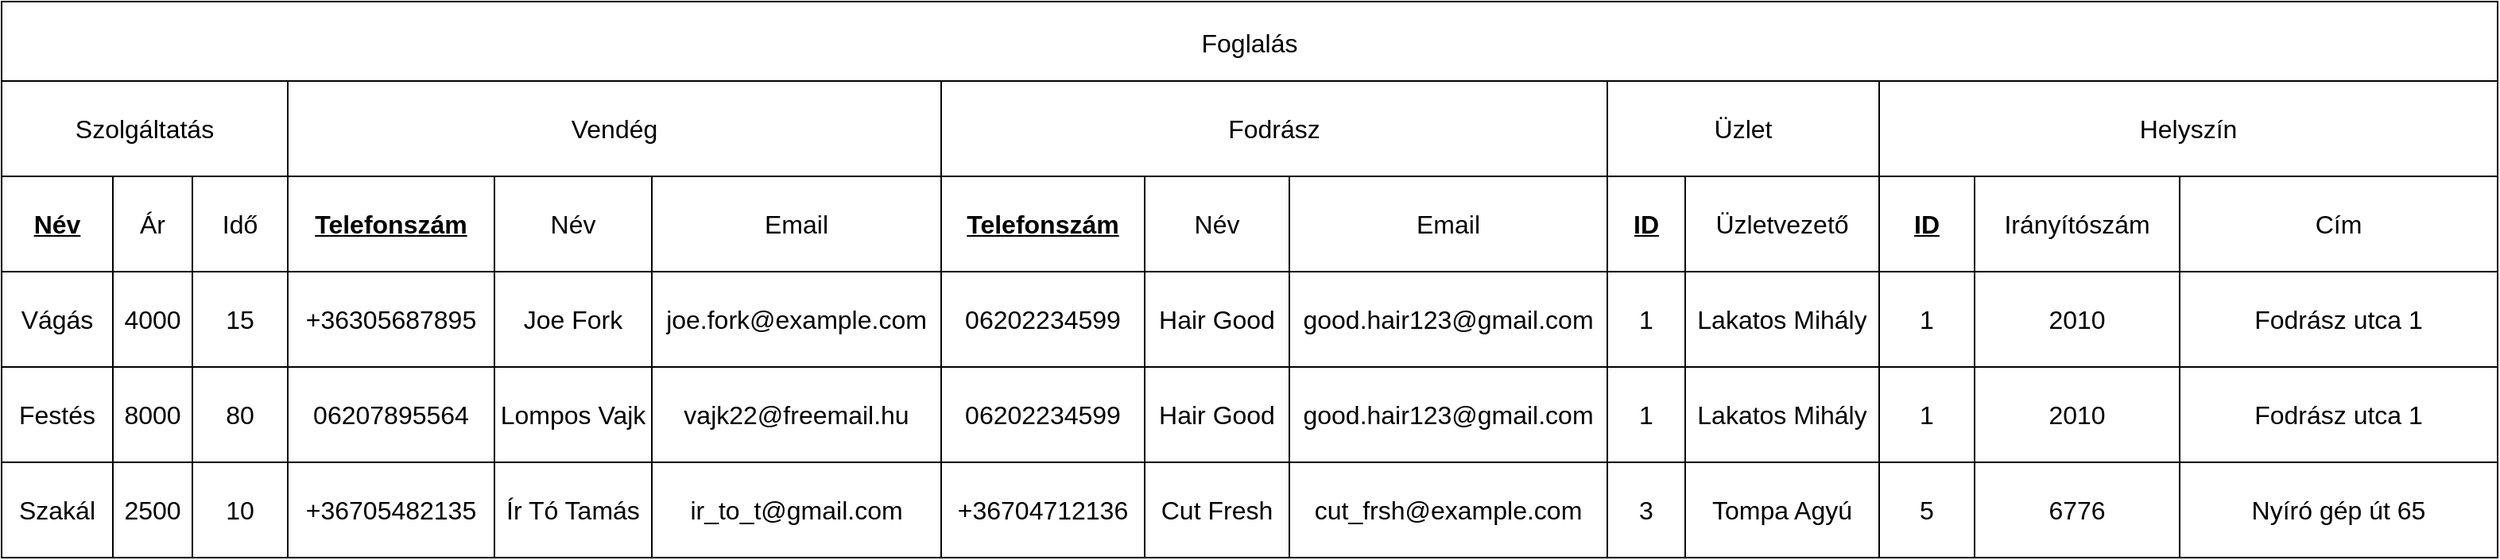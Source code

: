 <mxfile version="24.0.1" type="device">
  <diagram id="R2lEEEUBdFMjLlhIrx00" name="Page-1">
    <mxGraphModel dx="2206" dy="1200" grid="1" gridSize="10" guides="1" tooltips="1" connect="1" arrows="1" fold="1" page="1" pageScale="1" pageWidth="850" pageHeight="1100" math="0" shadow="0" extFonts="Permanent Marker^https://fonts.googleapis.com/css?family=Permanent+Marker">
      <root>
        <mxCell id="0" />
        <mxCell id="1" parent="0" />
        <mxCell id="c-BSJRJ2CvSHs3MUhEnB-15" value="Foglalás" style="shape=table;startSize=50;container=1;collapsible=0;childLayout=tableLayout;strokeColor=default;fontSize=16;" parent="1" vertex="1">
          <mxGeometry y="570" width="1570" height="350" as="geometry" />
        </mxCell>
        <mxCell id="c-BSJRJ2CvSHs3MUhEnB-16" value="" style="shape=tableRow;horizontal=0;startSize=0;swimlaneHead=0;swimlaneBody=0;strokeColor=inherit;top=0;left=0;bottom=0;right=0;collapsible=0;dropTarget=0;fillColor=none;points=[[0,0.5],[1,0.5]];portConstraint=eastwest;fontSize=16;" parent="c-BSJRJ2CvSHs3MUhEnB-15" vertex="1">
          <mxGeometry y="50" width="1570" height="60" as="geometry" />
        </mxCell>
        <mxCell id="c-BSJRJ2CvSHs3MUhEnB-17" value="Szolgáltatás" style="shape=partialRectangle;html=1;whiteSpace=wrap;connectable=0;strokeColor=inherit;overflow=hidden;fillColor=none;top=0;left=0;bottom=0;right=0;pointerEvents=1;fontSize=16;rowspan=1;colspan=3;" parent="c-BSJRJ2CvSHs3MUhEnB-16" vertex="1">
          <mxGeometry width="180" height="60" as="geometry">
            <mxRectangle width="70" height="60" as="alternateBounds" />
          </mxGeometry>
        </mxCell>
        <mxCell id="c-BSJRJ2CvSHs3MUhEnB-37" style="shape=partialRectangle;html=1;whiteSpace=wrap;connectable=0;strokeColor=inherit;overflow=hidden;fillColor=none;top=0;left=0;bottom=0;right=0;pointerEvents=1;fontSize=16;" parent="c-BSJRJ2CvSHs3MUhEnB-16" vertex="1" visible="0">
          <mxGeometry x="70" width="50" height="60" as="geometry">
            <mxRectangle width="50" height="60" as="alternateBounds" />
          </mxGeometry>
        </mxCell>
        <mxCell id="c-BSJRJ2CvSHs3MUhEnB-34" style="shape=partialRectangle;html=1;whiteSpace=wrap;connectable=0;strokeColor=inherit;overflow=hidden;fillColor=none;top=0;left=0;bottom=0;right=0;pointerEvents=1;fontSize=16;" parent="c-BSJRJ2CvSHs3MUhEnB-16" vertex="1" visible="0">
          <mxGeometry x="120" width="60" height="60" as="geometry">
            <mxRectangle width="60" height="60" as="alternateBounds" />
          </mxGeometry>
        </mxCell>
        <mxCell id="c-BSJRJ2CvSHs3MUhEnB-18" value="Vendég" style="shape=partialRectangle;html=1;whiteSpace=wrap;connectable=0;strokeColor=inherit;overflow=hidden;fillColor=none;top=0;left=0;bottom=0;right=0;pointerEvents=1;fontSize=16;rowspan=1;colspan=3;" parent="c-BSJRJ2CvSHs3MUhEnB-16" vertex="1">
          <mxGeometry x="180" width="411" height="60" as="geometry">
            <mxRectangle width="130" height="60" as="alternateBounds" />
          </mxGeometry>
        </mxCell>
        <mxCell id="c-BSJRJ2CvSHs3MUhEnB-43" style="shape=partialRectangle;html=1;whiteSpace=wrap;connectable=0;strokeColor=inherit;overflow=hidden;fillColor=none;top=0;left=0;bottom=0;right=0;pointerEvents=1;fontSize=16;" parent="c-BSJRJ2CvSHs3MUhEnB-16" vertex="1" visible="0">
          <mxGeometry x="310" width="99" height="60" as="geometry">
            <mxRectangle width="99" height="60" as="alternateBounds" />
          </mxGeometry>
        </mxCell>
        <mxCell id="c-BSJRJ2CvSHs3MUhEnB-40" style="shape=partialRectangle;html=1;whiteSpace=wrap;connectable=0;strokeColor=inherit;overflow=hidden;fillColor=none;top=0;left=0;bottom=0;right=0;pointerEvents=1;fontSize=16;" parent="c-BSJRJ2CvSHs3MUhEnB-16" vertex="1" visible="0">
          <mxGeometry x="409" width="182" height="60" as="geometry">
            <mxRectangle width="182" height="60" as="alternateBounds" />
          </mxGeometry>
        </mxCell>
        <mxCell id="c-BSJRJ2CvSHs3MUhEnB-19" value="Fodrász" style="shape=partialRectangle;html=1;whiteSpace=wrap;connectable=0;strokeColor=inherit;overflow=hidden;fillColor=none;top=0;left=0;bottom=0;right=0;pointerEvents=1;fontSize=16;rowspan=1;colspan=3;" parent="c-BSJRJ2CvSHs3MUhEnB-16" vertex="1">
          <mxGeometry x="591" width="419" height="60" as="geometry">
            <mxRectangle width="128" height="60" as="alternateBounds" />
          </mxGeometry>
        </mxCell>
        <mxCell id="c-BSJRJ2CvSHs3MUhEnB-63" style="shape=partialRectangle;html=1;whiteSpace=wrap;connectable=0;strokeColor=inherit;overflow=hidden;fillColor=none;top=0;left=0;bottom=0;right=0;pointerEvents=1;fontSize=16;" parent="c-BSJRJ2CvSHs3MUhEnB-16" vertex="1" visible="0">
          <mxGeometry x="719" width="91" height="60" as="geometry">
            <mxRectangle width="91" height="60" as="alternateBounds" />
          </mxGeometry>
        </mxCell>
        <mxCell id="c-BSJRJ2CvSHs3MUhEnB-60" style="shape=partialRectangle;html=1;whiteSpace=wrap;connectable=0;strokeColor=inherit;overflow=hidden;fillColor=none;top=0;left=0;bottom=0;right=0;pointerEvents=1;fontSize=16;" parent="c-BSJRJ2CvSHs3MUhEnB-16" vertex="1" visible="0">
          <mxGeometry x="810" width="200" height="60" as="geometry">
            <mxRectangle width="200" height="60" as="alternateBounds" />
          </mxGeometry>
        </mxCell>
        <mxCell id="c-BSJRJ2CvSHs3MUhEnB-28" value="Üzlet" style="shape=partialRectangle;html=1;whiteSpace=wrap;connectable=0;strokeColor=inherit;overflow=hidden;fillColor=none;top=0;left=0;bottom=0;right=0;pointerEvents=1;fontSize=16;rowspan=1;colspan=2;" parent="c-BSJRJ2CvSHs3MUhEnB-16" vertex="1">
          <mxGeometry x="1010" width="171" height="60" as="geometry">
            <mxRectangle width="49" height="60" as="alternateBounds" />
          </mxGeometry>
        </mxCell>
        <mxCell id="c-BSJRJ2CvSHs3MUhEnB-72" style="shape=partialRectangle;html=1;whiteSpace=wrap;connectable=0;strokeColor=inherit;overflow=hidden;fillColor=none;top=0;left=0;bottom=0;right=0;pointerEvents=1;fontSize=16;" parent="c-BSJRJ2CvSHs3MUhEnB-16" vertex="1" visible="0">
          <mxGeometry x="1059" width="122" height="60" as="geometry">
            <mxRectangle width="122" height="60" as="alternateBounds" />
          </mxGeometry>
        </mxCell>
        <mxCell id="c-BSJRJ2CvSHs3MUhEnB-69" value="Helyszín&#x9;" style="shape=partialRectangle;html=1;whiteSpace=wrap;connectable=0;strokeColor=inherit;overflow=hidden;fillColor=none;top=0;left=0;bottom=0;right=0;pointerEvents=1;fontSize=16;rowspan=1;colspan=3;" parent="c-BSJRJ2CvSHs3MUhEnB-16" vertex="1">
          <mxGeometry x="1181" width="389" height="60" as="geometry">
            <mxRectangle width="60" height="60" as="alternateBounds" />
          </mxGeometry>
        </mxCell>
        <mxCell id="c-BSJRJ2CvSHs3MUhEnB-31" value="" style="shape=partialRectangle;html=1;whiteSpace=wrap;connectable=0;strokeColor=inherit;overflow=hidden;fillColor=none;top=0;left=0;bottom=0;right=0;pointerEvents=1;fontSize=16;" parent="c-BSJRJ2CvSHs3MUhEnB-16" vertex="1" visible="0">
          <mxGeometry x="1241" width="129" height="60" as="geometry">
            <mxRectangle width="129" height="60" as="alternateBounds" />
          </mxGeometry>
        </mxCell>
        <mxCell id="c-BSJRJ2CvSHs3MUhEnB-75" style="shape=partialRectangle;html=1;whiteSpace=wrap;connectable=0;strokeColor=inherit;overflow=hidden;fillColor=none;top=0;left=0;bottom=0;right=0;pointerEvents=1;fontSize=16;" parent="c-BSJRJ2CvSHs3MUhEnB-16" vertex="1" visible="0">
          <mxGeometry x="1370" width="200" height="60" as="geometry">
            <mxRectangle width="200" height="60" as="alternateBounds" />
          </mxGeometry>
        </mxCell>
        <mxCell id="c-BSJRJ2CvSHs3MUhEnB-20" value="" style="shape=tableRow;horizontal=0;startSize=0;swimlaneHead=0;swimlaneBody=0;strokeColor=inherit;top=0;left=0;bottom=0;right=0;collapsible=0;dropTarget=0;fillColor=none;points=[[0,0.5],[1,0.5]];portConstraint=eastwest;fontSize=16;" parent="c-BSJRJ2CvSHs3MUhEnB-15" vertex="1">
          <mxGeometry y="110" width="1570" height="60" as="geometry" />
        </mxCell>
        <mxCell id="c-BSJRJ2CvSHs3MUhEnB-21" value="&lt;u style=&quot;border-color: var(--border-color);&quot;&gt;&lt;b style=&quot;border-color: var(--border-color);&quot;&gt;Név&lt;/b&gt;&lt;/u&gt;" style="shape=partialRectangle;html=1;whiteSpace=wrap;connectable=0;strokeColor=inherit;overflow=hidden;fillColor=none;top=0;left=0;bottom=0;right=0;pointerEvents=1;fontSize=16;" parent="c-BSJRJ2CvSHs3MUhEnB-20" vertex="1">
          <mxGeometry width="70" height="60" as="geometry">
            <mxRectangle width="70" height="60" as="alternateBounds" />
          </mxGeometry>
        </mxCell>
        <mxCell id="c-BSJRJ2CvSHs3MUhEnB-38" value="Ár" style="shape=partialRectangle;html=1;whiteSpace=wrap;connectable=0;strokeColor=inherit;overflow=hidden;fillColor=none;top=0;left=0;bottom=0;right=0;pointerEvents=1;fontSize=16;" parent="c-BSJRJ2CvSHs3MUhEnB-20" vertex="1">
          <mxGeometry x="70" width="50" height="60" as="geometry">
            <mxRectangle width="50" height="60" as="alternateBounds" />
          </mxGeometry>
        </mxCell>
        <mxCell id="c-BSJRJ2CvSHs3MUhEnB-35" value="Idő" style="shape=partialRectangle;html=1;whiteSpace=wrap;connectable=0;strokeColor=inherit;overflow=hidden;fillColor=none;top=0;left=0;bottom=0;right=0;pointerEvents=1;fontSize=16;" parent="c-BSJRJ2CvSHs3MUhEnB-20" vertex="1">
          <mxGeometry x="120" width="60" height="60" as="geometry">
            <mxRectangle width="60" height="60" as="alternateBounds" />
          </mxGeometry>
        </mxCell>
        <mxCell id="c-BSJRJ2CvSHs3MUhEnB-22" value="&lt;b&gt;&lt;u&gt;Telefonszám&lt;/u&gt;&lt;/b&gt;" style="shape=partialRectangle;html=1;whiteSpace=wrap;connectable=0;strokeColor=inherit;overflow=hidden;fillColor=none;top=0;left=0;bottom=0;right=0;pointerEvents=1;fontSize=16;" parent="c-BSJRJ2CvSHs3MUhEnB-20" vertex="1">
          <mxGeometry x="180" width="130" height="60" as="geometry">
            <mxRectangle width="130" height="60" as="alternateBounds" />
          </mxGeometry>
        </mxCell>
        <mxCell id="c-BSJRJ2CvSHs3MUhEnB-44" value="Név" style="shape=partialRectangle;html=1;whiteSpace=wrap;connectable=0;strokeColor=inherit;overflow=hidden;fillColor=none;top=0;left=0;bottom=0;right=0;pointerEvents=1;fontSize=16;" parent="c-BSJRJ2CvSHs3MUhEnB-20" vertex="1">
          <mxGeometry x="310" width="99" height="60" as="geometry">
            <mxRectangle width="99" height="60" as="alternateBounds" />
          </mxGeometry>
        </mxCell>
        <mxCell id="c-BSJRJ2CvSHs3MUhEnB-41" value="Email" style="shape=partialRectangle;html=1;whiteSpace=wrap;connectable=0;strokeColor=inherit;overflow=hidden;fillColor=none;top=0;left=0;bottom=0;right=0;pointerEvents=1;fontSize=16;" parent="c-BSJRJ2CvSHs3MUhEnB-20" vertex="1">
          <mxGeometry x="409" width="182" height="60" as="geometry">
            <mxRectangle width="182" height="60" as="alternateBounds" />
          </mxGeometry>
        </mxCell>
        <mxCell id="c-BSJRJ2CvSHs3MUhEnB-23" value="&lt;b&gt;&lt;u&gt;Telefonszám&lt;/u&gt;&lt;/b&gt;" style="shape=partialRectangle;html=1;whiteSpace=wrap;connectable=0;strokeColor=inherit;overflow=hidden;fillColor=none;top=0;left=0;bottom=0;right=0;pointerEvents=1;fontSize=16;" parent="c-BSJRJ2CvSHs3MUhEnB-20" vertex="1">
          <mxGeometry x="591" width="128" height="60" as="geometry">
            <mxRectangle width="128" height="60" as="alternateBounds" />
          </mxGeometry>
        </mxCell>
        <mxCell id="c-BSJRJ2CvSHs3MUhEnB-64" value="Név" style="shape=partialRectangle;html=1;whiteSpace=wrap;connectable=0;strokeColor=inherit;overflow=hidden;fillColor=none;top=0;left=0;bottom=0;right=0;pointerEvents=1;fontSize=16;" parent="c-BSJRJ2CvSHs3MUhEnB-20" vertex="1">
          <mxGeometry x="719" width="91" height="60" as="geometry">
            <mxRectangle width="91" height="60" as="alternateBounds" />
          </mxGeometry>
        </mxCell>
        <mxCell id="c-BSJRJ2CvSHs3MUhEnB-61" value="Email" style="shape=partialRectangle;html=1;whiteSpace=wrap;connectable=0;strokeColor=inherit;overflow=hidden;fillColor=none;top=0;left=0;bottom=0;right=0;pointerEvents=1;fontSize=16;" parent="c-BSJRJ2CvSHs3MUhEnB-20" vertex="1">
          <mxGeometry x="810" width="200" height="60" as="geometry">
            <mxRectangle width="200" height="60" as="alternateBounds" />
          </mxGeometry>
        </mxCell>
        <mxCell id="c-BSJRJ2CvSHs3MUhEnB-29" value="&lt;b&gt;&lt;u&gt;ID&lt;/u&gt;&lt;/b&gt;" style="shape=partialRectangle;html=1;whiteSpace=wrap;connectable=0;strokeColor=inherit;overflow=hidden;fillColor=none;top=0;left=0;bottom=0;right=0;pointerEvents=1;fontSize=16;" parent="c-BSJRJ2CvSHs3MUhEnB-20" vertex="1">
          <mxGeometry x="1010" width="49" height="60" as="geometry">
            <mxRectangle width="49" height="60" as="alternateBounds" />
          </mxGeometry>
        </mxCell>
        <mxCell id="c-BSJRJ2CvSHs3MUhEnB-73" value="Üzletvezető" style="shape=partialRectangle;html=1;whiteSpace=wrap;connectable=0;strokeColor=inherit;overflow=hidden;fillColor=none;top=0;left=0;bottom=0;right=0;pointerEvents=1;fontSize=16;" parent="c-BSJRJ2CvSHs3MUhEnB-20" vertex="1">
          <mxGeometry x="1059" width="122" height="60" as="geometry">
            <mxRectangle width="122" height="60" as="alternateBounds" />
          </mxGeometry>
        </mxCell>
        <mxCell id="c-BSJRJ2CvSHs3MUhEnB-70" value="&lt;b&gt;&lt;u&gt;ID&lt;/u&gt;&lt;/b&gt;" style="shape=partialRectangle;html=1;whiteSpace=wrap;connectable=0;strokeColor=inherit;overflow=hidden;fillColor=none;top=0;left=0;bottom=0;right=0;pointerEvents=1;fontSize=16;" parent="c-BSJRJ2CvSHs3MUhEnB-20" vertex="1">
          <mxGeometry x="1181" width="60" height="60" as="geometry">
            <mxRectangle width="60" height="60" as="alternateBounds" />
          </mxGeometry>
        </mxCell>
        <mxCell id="c-BSJRJ2CvSHs3MUhEnB-32" value="Irányítószám" style="shape=partialRectangle;html=1;whiteSpace=wrap;connectable=0;strokeColor=inherit;overflow=hidden;fillColor=none;top=0;left=0;bottom=0;right=0;pointerEvents=1;fontSize=16;" parent="c-BSJRJ2CvSHs3MUhEnB-20" vertex="1">
          <mxGeometry x="1241" width="129" height="60" as="geometry">
            <mxRectangle width="129" height="60" as="alternateBounds" />
          </mxGeometry>
        </mxCell>
        <mxCell id="c-BSJRJ2CvSHs3MUhEnB-76" value="Cím" style="shape=partialRectangle;html=1;whiteSpace=wrap;connectable=0;strokeColor=inherit;overflow=hidden;fillColor=none;top=0;left=0;bottom=0;right=0;pointerEvents=1;fontSize=16;" parent="c-BSJRJ2CvSHs3MUhEnB-20" vertex="1">
          <mxGeometry x="1370" width="200" height="60" as="geometry">
            <mxRectangle width="200" height="60" as="alternateBounds" />
          </mxGeometry>
        </mxCell>
        <mxCell id="c-BSJRJ2CvSHs3MUhEnB-24" value="" style="shape=tableRow;horizontal=0;startSize=0;swimlaneHead=0;swimlaneBody=0;strokeColor=inherit;top=0;left=0;bottom=0;right=0;collapsible=0;dropTarget=0;fillColor=none;points=[[0,0.5],[1,0.5]];portConstraint=eastwest;fontSize=16;" parent="c-BSJRJ2CvSHs3MUhEnB-15" vertex="1">
          <mxGeometry y="170" width="1570" height="60" as="geometry" />
        </mxCell>
        <mxCell id="c-BSJRJ2CvSHs3MUhEnB-25" value="Vágás" style="shape=partialRectangle;html=1;whiteSpace=wrap;connectable=1;strokeColor=inherit;overflow=hidden;fillColor=none;top=0;left=0;bottom=0;right=0;pointerEvents=1;fontSize=16;movable=1;resizable=1;rotatable=1;deletable=1;editable=1;locked=0;" parent="c-BSJRJ2CvSHs3MUhEnB-24" vertex="1">
          <mxGeometry width="70" height="60" as="geometry">
            <mxRectangle width="70" height="60" as="alternateBounds" />
          </mxGeometry>
        </mxCell>
        <mxCell id="c-BSJRJ2CvSHs3MUhEnB-39" value="4000" style="shape=partialRectangle;html=1;whiteSpace=wrap;connectable=1;strokeColor=inherit;overflow=hidden;fillColor=none;top=0;left=0;bottom=0;right=0;pointerEvents=1;fontSize=16;movable=1;resizable=1;rotatable=1;deletable=1;editable=1;locked=0;" parent="c-BSJRJ2CvSHs3MUhEnB-24" vertex="1">
          <mxGeometry x="70" width="50" height="60" as="geometry">
            <mxRectangle width="50" height="60" as="alternateBounds" />
          </mxGeometry>
        </mxCell>
        <mxCell id="c-BSJRJ2CvSHs3MUhEnB-36" value="15" style="shape=partialRectangle;html=1;whiteSpace=wrap;connectable=1;strokeColor=inherit;overflow=hidden;fillColor=none;top=0;left=0;bottom=0;right=0;pointerEvents=1;fontSize=16;movable=1;resizable=1;rotatable=1;deletable=1;editable=1;locked=0;" parent="c-BSJRJ2CvSHs3MUhEnB-24" vertex="1">
          <mxGeometry x="120" width="60" height="60" as="geometry">
            <mxRectangle width="60" height="60" as="alternateBounds" />
          </mxGeometry>
        </mxCell>
        <mxCell id="c-BSJRJ2CvSHs3MUhEnB-26" value="+36305687895" style="shape=partialRectangle;html=1;whiteSpace=wrap;connectable=1;strokeColor=inherit;overflow=hidden;fillColor=none;top=0;left=0;bottom=0;right=0;pointerEvents=1;fontSize=16;movable=1;resizable=1;rotatable=1;deletable=1;editable=1;locked=0;" parent="c-BSJRJ2CvSHs3MUhEnB-24" vertex="1">
          <mxGeometry x="180" width="130" height="60" as="geometry">
            <mxRectangle width="130" height="60" as="alternateBounds" />
          </mxGeometry>
        </mxCell>
        <mxCell id="c-BSJRJ2CvSHs3MUhEnB-45" value="Joe Fork" style="shape=partialRectangle;html=1;whiteSpace=wrap;connectable=1;strokeColor=inherit;overflow=hidden;fillColor=none;top=0;left=0;bottom=0;right=0;pointerEvents=1;fontSize=16;movable=1;resizable=1;rotatable=1;deletable=1;editable=1;locked=0;" parent="c-BSJRJ2CvSHs3MUhEnB-24" vertex="1">
          <mxGeometry x="310" width="99" height="60" as="geometry">
            <mxRectangle width="99" height="60" as="alternateBounds" />
          </mxGeometry>
        </mxCell>
        <mxCell id="c-BSJRJ2CvSHs3MUhEnB-42" value="joe.fork@example.com" style="shape=partialRectangle;html=1;whiteSpace=wrap;connectable=1;strokeColor=inherit;overflow=hidden;fillColor=none;top=0;left=0;bottom=0;right=0;pointerEvents=1;fontSize=16;movable=1;resizable=1;rotatable=1;deletable=1;editable=1;locked=0;" parent="c-BSJRJ2CvSHs3MUhEnB-24" vertex="1">
          <mxGeometry x="409" width="182" height="60" as="geometry">
            <mxRectangle width="182" height="60" as="alternateBounds" />
          </mxGeometry>
        </mxCell>
        <mxCell id="c-BSJRJ2CvSHs3MUhEnB-27" value="06202234599" style="shape=partialRectangle;html=1;whiteSpace=wrap;connectable=1;strokeColor=inherit;overflow=hidden;fillColor=none;top=0;left=0;bottom=0;right=0;pointerEvents=1;fontSize=16;movable=1;resizable=1;rotatable=1;deletable=1;editable=1;locked=0;" parent="c-BSJRJ2CvSHs3MUhEnB-24" vertex="1">
          <mxGeometry x="591" width="128" height="60" as="geometry">
            <mxRectangle width="128" height="60" as="alternateBounds" />
          </mxGeometry>
        </mxCell>
        <mxCell id="c-BSJRJ2CvSHs3MUhEnB-65" value="Hair Good" style="shape=partialRectangle;html=1;whiteSpace=wrap;connectable=1;strokeColor=inherit;overflow=hidden;fillColor=none;top=0;left=0;bottom=0;right=0;pointerEvents=1;fontSize=16;movable=1;resizable=1;rotatable=1;deletable=1;editable=1;locked=0;" parent="c-BSJRJ2CvSHs3MUhEnB-24" vertex="1">
          <mxGeometry x="719" width="91" height="60" as="geometry">
            <mxRectangle width="91" height="60" as="alternateBounds" />
          </mxGeometry>
        </mxCell>
        <mxCell id="c-BSJRJ2CvSHs3MUhEnB-62" value="good.hair123@gmail.com" style="shape=partialRectangle;html=1;whiteSpace=wrap;connectable=1;strokeColor=inherit;overflow=hidden;fillColor=none;top=0;left=0;bottom=0;right=0;pointerEvents=1;fontSize=16;movable=1;resizable=1;rotatable=1;deletable=1;editable=1;locked=0;" parent="c-BSJRJ2CvSHs3MUhEnB-24" vertex="1">
          <mxGeometry x="810" width="200" height="60" as="geometry">
            <mxRectangle width="200" height="60" as="alternateBounds" />
          </mxGeometry>
        </mxCell>
        <mxCell id="c-BSJRJ2CvSHs3MUhEnB-30" value="1" style="shape=partialRectangle;html=1;whiteSpace=wrap;connectable=1;strokeColor=inherit;overflow=hidden;fillColor=none;top=0;left=0;bottom=0;right=0;pointerEvents=1;fontSize=16;movable=1;resizable=1;rotatable=1;deletable=1;editable=1;locked=0;" parent="c-BSJRJ2CvSHs3MUhEnB-24" vertex="1">
          <mxGeometry x="1010" width="49" height="60" as="geometry">
            <mxRectangle width="49" height="60" as="alternateBounds" />
          </mxGeometry>
        </mxCell>
        <mxCell id="c-BSJRJ2CvSHs3MUhEnB-74" value="Lakatos Mihály" style="shape=partialRectangle;html=1;whiteSpace=wrap;connectable=1;strokeColor=inherit;overflow=hidden;fillColor=none;top=0;left=0;bottom=0;right=0;pointerEvents=1;fontSize=16;movable=1;resizable=1;rotatable=1;deletable=1;editable=1;locked=0;" parent="c-BSJRJ2CvSHs3MUhEnB-24" vertex="1">
          <mxGeometry x="1059" width="122" height="60" as="geometry">
            <mxRectangle width="122" height="60" as="alternateBounds" />
          </mxGeometry>
        </mxCell>
        <mxCell id="c-BSJRJ2CvSHs3MUhEnB-71" value="1" style="shape=partialRectangle;html=1;whiteSpace=wrap;connectable=1;strokeColor=inherit;overflow=hidden;fillColor=none;top=0;left=0;bottom=0;right=0;pointerEvents=1;fontSize=16;movable=1;resizable=1;rotatable=1;deletable=1;editable=1;locked=0;" parent="c-BSJRJ2CvSHs3MUhEnB-24" vertex="1">
          <mxGeometry x="1181" width="60" height="60" as="geometry">
            <mxRectangle width="60" height="60" as="alternateBounds" />
          </mxGeometry>
        </mxCell>
        <mxCell id="c-BSJRJ2CvSHs3MUhEnB-33" value="2010" style="shape=partialRectangle;html=1;whiteSpace=wrap;connectable=1;strokeColor=inherit;overflow=hidden;fillColor=none;top=0;left=0;bottom=0;right=0;pointerEvents=1;fontSize=16;movable=1;resizable=1;rotatable=1;deletable=1;editable=1;locked=0;" parent="c-BSJRJ2CvSHs3MUhEnB-24" vertex="1">
          <mxGeometry x="1241" width="129" height="60" as="geometry">
            <mxRectangle width="129" height="60" as="alternateBounds" />
          </mxGeometry>
        </mxCell>
        <mxCell id="c-BSJRJ2CvSHs3MUhEnB-77" value="Fodrász utca 1" style="shape=partialRectangle;html=1;whiteSpace=wrap;connectable=1;strokeColor=inherit;overflow=hidden;fillColor=none;top=0;left=0;bottom=0;right=0;pointerEvents=1;fontSize=16;movable=1;resizable=1;rotatable=1;deletable=1;editable=1;locked=0;" parent="c-BSJRJ2CvSHs3MUhEnB-24" vertex="1">
          <mxGeometry x="1370" width="200" height="60" as="geometry">
            <mxRectangle width="200" height="60" as="alternateBounds" />
          </mxGeometry>
        </mxCell>
        <mxCell id="FNAz9gTzDxzhV8yg0G76-1" style="shape=tableRow;horizontal=0;startSize=0;swimlaneHead=0;swimlaneBody=0;strokeColor=inherit;top=0;left=0;bottom=0;right=0;collapsible=0;dropTarget=0;fillColor=none;points=[[0,0.5],[1,0.5]];portConstraint=eastwest;fontSize=16;" parent="c-BSJRJ2CvSHs3MUhEnB-15" vertex="1">
          <mxGeometry y="230" width="1570" height="60" as="geometry" />
        </mxCell>
        <mxCell id="FNAz9gTzDxzhV8yg0G76-2" value="Festés" style="shape=partialRectangle;html=1;whiteSpace=wrap;connectable=1;strokeColor=inherit;overflow=hidden;fillColor=none;top=0;left=0;bottom=0;right=0;pointerEvents=1;fontSize=16;movable=1;resizable=1;rotatable=1;deletable=1;editable=1;locked=0;" parent="FNAz9gTzDxzhV8yg0G76-1" vertex="1">
          <mxGeometry width="70" height="60" as="geometry">
            <mxRectangle width="70" height="60" as="alternateBounds" />
          </mxGeometry>
        </mxCell>
        <mxCell id="FNAz9gTzDxzhV8yg0G76-3" value="8000" style="shape=partialRectangle;html=1;whiteSpace=wrap;connectable=1;strokeColor=inherit;overflow=hidden;fillColor=none;top=0;left=0;bottom=0;right=0;pointerEvents=1;fontSize=16;movable=1;resizable=1;rotatable=1;deletable=1;editable=1;locked=0;" parent="FNAz9gTzDxzhV8yg0G76-1" vertex="1">
          <mxGeometry x="70" width="50" height="60" as="geometry">
            <mxRectangle width="50" height="60" as="alternateBounds" />
          </mxGeometry>
        </mxCell>
        <mxCell id="FNAz9gTzDxzhV8yg0G76-4" value="80" style="shape=partialRectangle;html=1;whiteSpace=wrap;connectable=1;strokeColor=inherit;overflow=hidden;fillColor=none;top=0;left=0;bottom=0;right=0;pointerEvents=1;fontSize=16;movable=1;resizable=1;rotatable=1;deletable=1;editable=1;locked=0;" parent="FNAz9gTzDxzhV8yg0G76-1" vertex="1">
          <mxGeometry x="120" width="60" height="60" as="geometry">
            <mxRectangle width="60" height="60" as="alternateBounds" />
          </mxGeometry>
        </mxCell>
        <mxCell id="FNAz9gTzDxzhV8yg0G76-5" value="06207895564" style="shape=partialRectangle;html=1;whiteSpace=wrap;connectable=1;strokeColor=inherit;overflow=hidden;fillColor=none;top=0;left=0;bottom=0;right=0;pointerEvents=1;fontSize=16;movable=1;resizable=1;rotatable=1;deletable=1;editable=1;locked=0;" parent="FNAz9gTzDxzhV8yg0G76-1" vertex="1">
          <mxGeometry x="180" width="130" height="60" as="geometry">
            <mxRectangle width="130" height="60" as="alternateBounds" />
          </mxGeometry>
        </mxCell>
        <mxCell id="FNAz9gTzDxzhV8yg0G76-6" value="Lompos Vajk" style="shape=partialRectangle;html=1;whiteSpace=wrap;connectable=1;strokeColor=inherit;overflow=hidden;fillColor=none;top=0;left=0;bottom=0;right=0;pointerEvents=1;fontSize=16;movable=1;resizable=1;rotatable=1;deletable=1;editable=1;locked=0;" parent="FNAz9gTzDxzhV8yg0G76-1" vertex="1">
          <mxGeometry x="310" width="99" height="60" as="geometry">
            <mxRectangle width="99" height="60" as="alternateBounds" />
          </mxGeometry>
        </mxCell>
        <mxCell id="FNAz9gTzDxzhV8yg0G76-7" value="vajk22@freemail.hu" style="shape=partialRectangle;html=1;whiteSpace=wrap;connectable=1;strokeColor=inherit;overflow=hidden;fillColor=none;top=0;left=0;bottom=0;right=0;pointerEvents=1;fontSize=16;movable=1;resizable=1;rotatable=1;deletable=1;editable=1;locked=0;" parent="FNAz9gTzDxzhV8yg0G76-1" vertex="1">
          <mxGeometry x="409" width="182" height="60" as="geometry">
            <mxRectangle width="182" height="60" as="alternateBounds" />
          </mxGeometry>
        </mxCell>
        <mxCell id="FNAz9gTzDxzhV8yg0G76-8" value="06202234599" style="shape=partialRectangle;html=1;whiteSpace=wrap;connectable=1;strokeColor=inherit;overflow=hidden;fillColor=none;top=0;left=0;bottom=0;right=0;pointerEvents=1;fontSize=16;movable=1;resizable=1;rotatable=1;deletable=1;editable=1;locked=0;" parent="FNAz9gTzDxzhV8yg0G76-1" vertex="1">
          <mxGeometry x="591" width="128" height="60" as="geometry">
            <mxRectangle width="128" height="60" as="alternateBounds" />
          </mxGeometry>
        </mxCell>
        <mxCell id="FNAz9gTzDxzhV8yg0G76-9" value="Hair Good" style="shape=partialRectangle;html=1;whiteSpace=wrap;connectable=1;strokeColor=inherit;overflow=hidden;fillColor=none;top=0;left=0;bottom=0;right=0;pointerEvents=1;fontSize=16;movable=1;resizable=1;rotatable=1;deletable=1;editable=1;locked=0;" parent="FNAz9gTzDxzhV8yg0G76-1" vertex="1">
          <mxGeometry x="719" width="91" height="60" as="geometry">
            <mxRectangle width="91" height="60" as="alternateBounds" />
          </mxGeometry>
        </mxCell>
        <mxCell id="FNAz9gTzDxzhV8yg0G76-10" value="good.hair123@gmail.com" style="shape=partialRectangle;html=1;whiteSpace=wrap;connectable=1;strokeColor=inherit;overflow=hidden;fillColor=none;top=0;left=0;bottom=0;right=0;pointerEvents=1;fontSize=16;movable=1;resizable=1;rotatable=1;deletable=1;editable=1;locked=0;" parent="FNAz9gTzDxzhV8yg0G76-1" vertex="1">
          <mxGeometry x="810" width="200" height="60" as="geometry">
            <mxRectangle width="200" height="60" as="alternateBounds" />
          </mxGeometry>
        </mxCell>
        <mxCell id="FNAz9gTzDxzhV8yg0G76-11" value="1" style="shape=partialRectangle;html=1;whiteSpace=wrap;connectable=1;strokeColor=inherit;overflow=hidden;fillColor=none;top=0;left=0;bottom=0;right=0;pointerEvents=1;fontSize=16;movable=1;resizable=1;rotatable=1;deletable=1;editable=1;locked=0;" parent="FNAz9gTzDxzhV8yg0G76-1" vertex="1">
          <mxGeometry x="1010" width="49" height="60" as="geometry">
            <mxRectangle width="49" height="60" as="alternateBounds" />
          </mxGeometry>
        </mxCell>
        <mxCell id="FNAz9gTzDxzhV8yg0G76-12" value="Lakatos Mihály" style="shape=partialRectangle;html=1;whiteSpace=wrap;connectable=1;strokeColor=inherit;overflow=hidden;fillColor=none;top=0;left=0;bottom=0;right=0;pointerEvents=1;fontSize=16;movable=1;resizable=1;rotatable=1;deletable=1;editable=1;locked=0;" parent="FNAz9gTzDxzhV8yg0G76-1" vertex="1">
          <mxGeometry x="1059" width="122" height="60" as="geometry">
            <mxRectangle width="122" height="60" as="alternateBounds" />
          </mxGeometry>
        </mxCell>
        <mxCell id="FNAz9gTzDxzhV8yg0G76-13" value="1" style="shape=partialRectangle;html=1;whiteSpace=wrap;connectable=1;strokeColor=inherit;overflow=hidden;fillColor=none;top=0;left=0;bottom=0;right=0;pointerEvents=1;fontSize=16;movable=1;resizable=1;rotatable=1;deletable=1;editable=1;locked=0;" parent="FNAz9gTzDxzhV8yg0G76-1" vertex="1">
          <mxGeometry x="1181" width="60" height="60" as="geometry">
            <mxRectangle width="60" height="60" as="alternateBounds" />
          </mxGeometry>
        </mxCell>
        <mxCell id="FNAz9gTzDxzhV8yg0G76-14" value="2010" style="shape=partialRectangle;html=1;whiteSpace=wrap;connectable=1;strokeColor=inherit;overflow=hidden;fillColor=none;top=0;left=0;bottom=0;right=0;pointerEvents=1;fontSize=16;movable=1;resizable=1;rotatable=1;deletable=1;editable=1;locked=0;" parent="FNAz9gTzDxzhV8yg0G76-1" vertex="1">
          <mxGeometry x="1241" width="129" height="60" as="geometry">
            <mxRectangle width="129" height="60" as="alternateBounds" />
          </mxGeometry>
        </mxCell>
        <mxCell id="FNAz9gTzDxzhV8yg0G76-15" value="Fodrász utca 1" style="shape=partialRectangle;html=1;whiteSpace=wrap;connectable=1;strokeColor=inherit;overflow=hidden;fillColor=none;top=0;left=0;bottom=0;right=0;pointerEvents=1;fontSize=16;movable=1;resizable=1;rotatable=1;deletable=1;editable=1;locked=0;" parent="FNAz9gTzDxzhV8yg0G76-1" vertex="1">
          <mxGeometry x="1370" width="200" height="60" as="geometry">
            <mxRectangle width="200" height="60" as="alternateBounds" />
          </mxGeometry>
        </mxCell>
        <mxCell id="FNAz9gTzDxzhV8yg0G76-16" style="shape=tableRow;horizontal=0;startSize=0;swimlaneHead=0;swimlaneBody=0;strokeColor=inherit;top=0;left=0;bottom=0;right=0;collapsible=0;dropTarget=0;fillColor=none;points=[[0,0.5],[1,0.5]];portConstraint=eastwest;fontSize=16;" parent="c-BSJRJ2CvSHs3MUhEnB-15" vertex="1">
          <mxGeometry y="290" width="1570" height="60" as="geometry" />
        </mxCell>
        <mxCell id="FNAz9gTzDxzhV8yg0G76-17" value="Szakál" style="shape=partialRectangle;html=1;whiteSpace=wrap;connectable=1;strokeColor=inherit;overflow=hidden;fillColor=none;top=0;left=0;bottom=0;right=0;pointerEvents=1;fontSize=16;movable=1;resizable=1;rotatable=1;deletable=1;editable=1;locked=0;" parent="FNAz9gTzDxzhV8yg0G76-16" vertex="1">
          <mxGeometry width="70" height="60" as="geometry">
            <mxRectangle width="70" height="60" as="alternateBounds" />
          </mxGeometry>
        </mxCell>
        <mxCell id="FNAz9gTzDxzhV8yg0G76-18" value="2500" style="shape=partialRectangle;html=1;whiteSpace=wrap;connectable=1;strokeColor=inherit;overflow=hidden;fillColor=none;top=0;left=0;bottom=0;right=0;pointerEvents=1;fontSize=16;movable=1;resizable=1;rotatable=1;deletable=1;editable=1;locked=0;" parent="FNAz9gTzDxzhV8yg0G76-16" vertex="1">
          <mxGeometry x="70" width="50" height="60" as="geometry">
            <mxRectangle width="50" height="60" as="alternateBounds" />
          </mxGeometry>
        </mxCell>
        <mxCell id="FNAz9gTzDxzhV8yg0G76-19" value="10" style="shape=partialRectangle;html=1;whiteSpace=wrap;connectable=1;strokeColor=inherit;overflow=hidden;fillColor=none;top=0;left=0;bottom=0;right=0;pointerEvents=1;fontSize=16;movable=1;resizable=1;rotatable=1;deletable=1;editable=1;locked=0;" parent="FNAz9gTzDxzhV8yg0G76-16" vertex="1">
          <mxGeometry x="120" width="60" height="60" as="geometry">
            <mxRectangle width="60" height="60" as="alternateBounds" />
          </mxGeometry>
        </mxCell>
        <mxCell id="FNAz9gTzDxzhV8yg0G76-20" value="+36705482135" style="shape=partialRectangle;html=1;whiteSpace=wrap;connectable=1;strokeColor=inherit;overflow=hidden;fillColor=none;top=0;left=0;bottom=0;right=0;pointerEvents=1;fontSize=16;movable=1;resizable=1;rotatable=1;deletable=1;editable=1;locked=0;" parent="FNAz9gTzDxzhV8yg0G76-16" vertex="1">
          <mxGeometry x="180" width="130" height="60" as="geometry">
            <mxRectangle width="130" height="60" as="alternateBounds" />
          </mxGeometry>
        </mxCell>
        <mxCell id="FNAz9gTzDxzhV8yg0G76-21" value="Ír Tó Tamás" style="shape=partialRectangle;html=1;whiteSpace=wrap;connectable=1;strokeColor=inherit;overflow=hidden;fillColor=none;top=0;left=0;bottom=0;right=0;pointerEvents=1;fontSize=16;movable=1;resizable=1;rotatable=1;deletable=1;editable=1;locked=0;" parent="FNAz9gTzDxzhV8yg0G76-16" vertex="1">
          <mxGeometry x="310" width="99" height="60" as="geometry">
            <mxRectangle width="99" height="60" as="alternateBounds" />
          </mxGeometry>
        </mxCell>
        <mxCell id="FNAz9gTzDxzhV8yg0G76-22" value="ir_to_t@gmail.com" style="shape=partialRectangle;html=1;whiteSpace=wrap;connectable=1;strokeColor=inherit;overflow=hidden;fillColor=none;top=0;left=0;bottom=0;right=0;pointerEvents=1;fontSize=16;movable=1;resizable=1;rotatable=1;deletable=1;editable=1;locked=0;" parent="FNAz9gTzDxzhV8yg0G76-16" vertex="1">
          <mxGeometry x="409" width="182" height="60" as="geometry">
            <mxRectangle width="182" height="60" as="alternateBounds" />
          </mxGeometry>
        </mxCell>
        <mxCell id="FNAz9gTzDxzhV8yg0G76-23" value="+36704712136" style="shape=partialRectangle;html=1;whiteSpace=wrap;connectable=1;strokeColor=inherit;overflow=hidden;fillColor=none;top=0;left=0;bottom=0;right=0;pointerEvents=1;fontSize=16;movable=1;resizable=1;rotatable=1;deletable=1;editable=1;locked=0;" parent="FNAz9gTzDxzhV8yg0G76-16" vertex="1">
          <mxGeometry x="591" width="128" height="60" as="geometry">
            <mxRectangle width="128" height="60" as="alternateBounds" />
          </mxGeometry>
        </mxCell>
        <mxCell id="FNAz9gTzDxzhV8yg0G76-24" value="Cut Fresh" style="shape=partialRectangle;html=1;whiteSpace=wrap;connectable=1;strokeColor=inherit;overflow=hidden;fillColor=none;top=0;left=0;bottom=0;right=0;pointerEvents=1;fontSize=16;movable=1;resizable=1;rotatable=1;deletable=1;editable=1;locked=0;" parent="FNAz9gTzDxzhV8yg0G76-16" vertex="1">
          <mxGeometry x="719" width="91" height="60" as="geometry">
            <mxRectangle width="91" height="60" as="alternateBounds" />
          </mxGeometry>
        </mxCell>
        <mxCell id="FNAz9gTzDxzhV8yg0G76-25" value="cut_frsh@example.com" style="shape=partialRectangle;html=1;whiteSpace=wrap;connectable=1;strokeColor=inherit;overflow=hidden;fillColor=none;top=0;left=0;bottom=0;right=0;pointerEvents=1;fontSize=16;movable=1;resizable=1;rotatable=1;deletable=1;editable=1;locked=0;" parent="FNAz9gTzDxzhV8yg0G76-16" vertex="1">
          <mxGeometry x="810" width="200" height="60" as="geometry">
            <mxRectangle width="200" height="60" as="alternateBounds" />
          </mxGeometry>
        </mxCell>
        <mxCell id="FNAz9gTzDxzhV8yg0G76-26" value="3" style="shape=partialRectangle;html=1;whiteSpace=wrap;connectable=1;strokeColor=inherit;overflow=hidden;fillColor=none;top=0;left=0;bottom=0;right=0;pointerEvents=1;fontSize=16;movable=1;resizable=1;rotatable=1;deletable=1;editable=1;locked=0;" parent="FNAz9gTzDxzhV8yg0G76-16" vertex="1">
          <mxGeometry x="1010" width="49" height="60" as="geometry">
            <mxRectangle width="49" height="60" as="alternateBounds" />
          </mxGeometry>
        </mxCell>
        <mxCell id="FNAz9gTzDxzhV8yg0G76-27" value="Tompa Agyú" style="shape=partialRectangle;html=1;whiteSpace=wrap;connectable=1;strokeColor=inherit;overflow=hidden;fillColor=none;top=0;left=0;bottom=0;right=0;pointerEvents=1;fontSize=16;movable=1;resizable=1;rotatable=1;deletable=1;editable=1;locked=0;" parent="FNAz9gTzDxzhV8yg0G76-16" vertex="1">
          <mxGeometry x="1059" width="122" height="60" as="geometry">
            <mxRectangle width="122" height="60" as="alternateBounds" />
          </mxGeometry>
        </mxCell>
        <mxCell id="FNAz9gTzDxzhV8yg0G76-28" value="5" style="shape=partialRectangle;html=1;whiteSpace=wrap;connectable=1;strokeColor=inherit;overflow=hidden;fillColor=none;top=0;left=0;bottom=0;right=0;pointerEvents=1;fontSize=16;movable=1;resizable=1;rotatable=1;deletable=1;editable=1;locked=0;" parent="FNAz9gTzDxzhV8yg0G76-16" vertex="1">
          <mxGeometry x="1181" width="60" height="60" as="geometry">
            <mxRectangle width="60" height="60" as="alternateBounds" />
          </mxGeometry>
        </mxCell>
        <mxCell id="FNAz9gTzDxzhV8yg0G76-29" value="6776" style="shape=partialRectangle;html=1;whiteSpace=wrap;connectable=1;strokeColor=inherit;overflow=hidden;fillColor=none;top=0;left=0;bottom=0;right=0;pointerEvents=1;fontSize=16;movable=1;resizable=1;rotatable=1;deletable=1;editable=1;locked=0;" parent="FNAz9gTzDxzhV8yg0G76-16" vertex="1">
          <mxGeometry x="1241" width="129" height="60" as="geometry">
            <mxRectangle width="129" height="60" as="alternateBounds" />
          </mxGeometry>
        </mxCell>
        <mxCell id="FNAz9gTzDxzhV8yg0G76-30" value="Nyíró gép út 65" style="shape=partialRectangle;html=1;whiteSpace=wrap;connectable=1;strokeColor=inherit;overflow=hidden;fillColor=none;top=0;left=0;bottom=0;right=0;pointerEvents=1;fontSize=16;movable=1;resizable=1;rotatable=1;deletable=1;editable=1;locked=0;" parent="FNAz9gTzDxzhV8yg0G76-16" vertex="1">
          <mxGeometry x="1370" width="200" height="60" as="geometry">
            <mxRectangle width="200" height="60" as="alternateBounds" />
          </mxGeometry>
        </mxCell>
      </root>
    </mxGraphModel>
  </diagram>
</mxfile>
